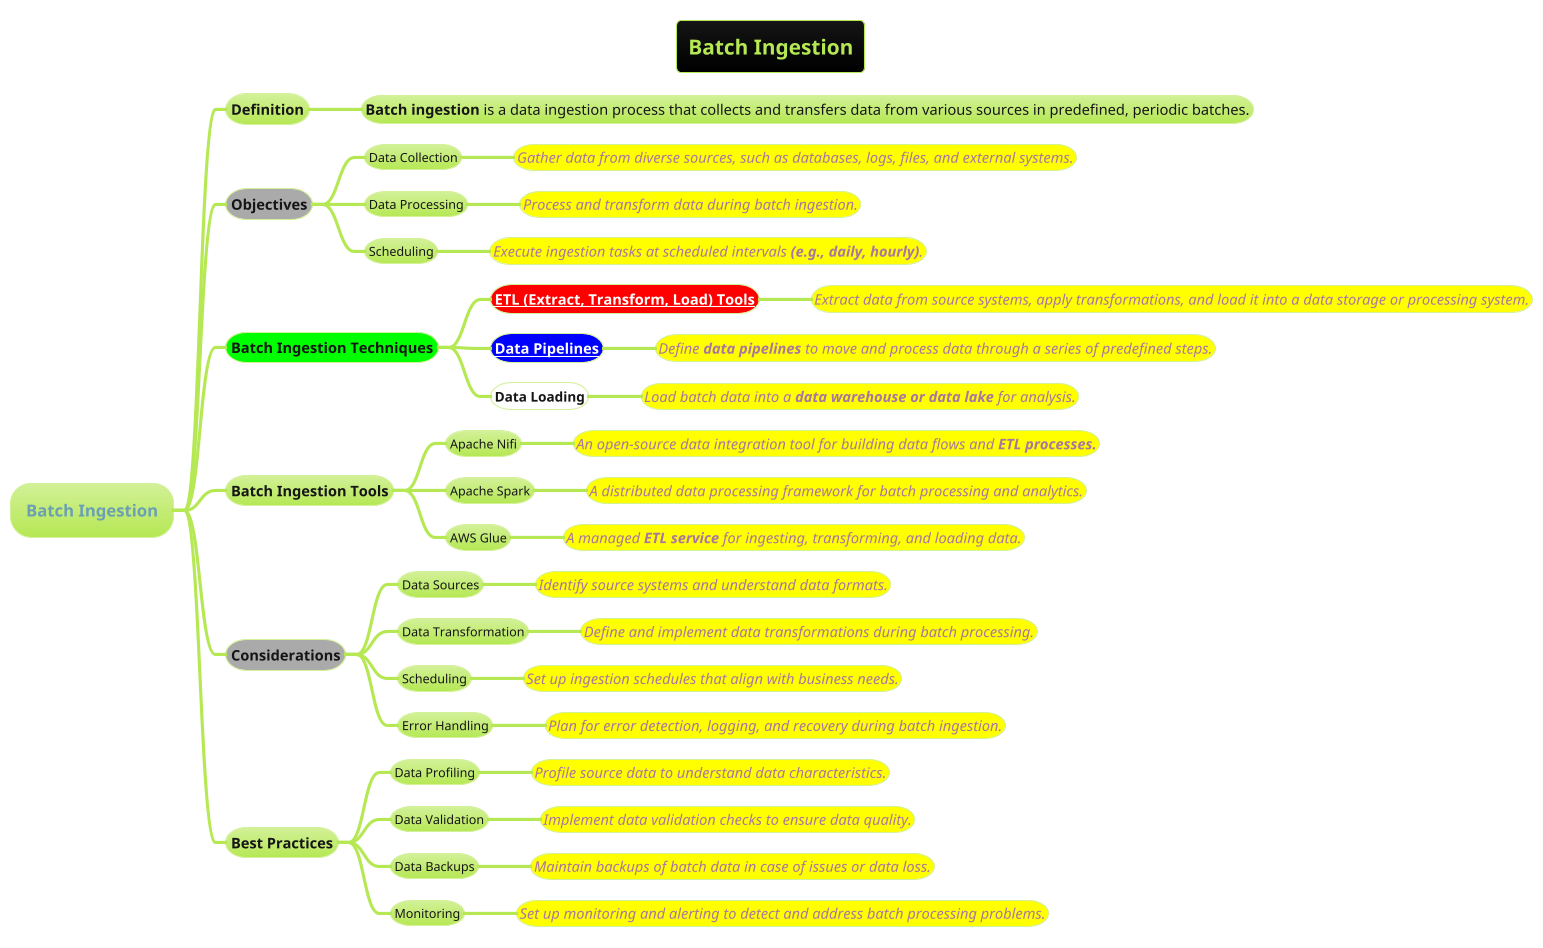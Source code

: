 @startmindmap
title Batch Ingestion
!theme hacker

* Batch Ingestion
** Definition
*** <size:14>**Batch ingestion** is a data ingestion process that collects and transfers data from various sources in predefined, periodic batches.

**[#a] Objectives
*** Data Collection
****[#yellow] ====<size:14>Gather data from diverse sources, such as databases, logs, files, and external systems.
*** Data Processing
****[#yellow] ====<size:14>Process and transform data during batch ingestion.
*** Scheduling
****[#yellow] ====<size:14>Execute ingestion tasks at scheduled intervals **(e.g., daily, hourly)**.

**[#lime] Batch Ingestion Techniques
***[#red] ===**[[../../data-or-database-migration/Data-Migration-Strategies/ETL-(Extract-Transform-Load)-Strategy.puml ETL (Extract, Transform, Load) Tools]]**
****[#yellow] ====<size:14>Extract data from source systems, apply transformations, and load it into a data storage or processing system.
***[#blue] ===**[[data-pipeline.puml Data Pipelines]]**
****[#yellow] ====<size:14>Define **data pipelines** to move and process data through a series of predefined steps.
***[#white] ===Data Loading
****[#yellow] ====<size:14>Load batch data into a **data warehouse or data lake** for analysis.

** Batch Ingestion Tools
*** Apache Nifi
****[#yellow] ====<size:14>An open-source data integration tool for building data flows and **ETL processes.**
*** Apache Spark
****[#yellow] ====<size:14>A distributed data processing framework for batch processing and analytics.
*** AWS Glue
****[#yellow] ====<size:14>A managed **ETL service **for ingesting, transforming, and loading data.

**[#a] Considerations
*** Data Sources
****[#yellow] ====<size:14>Identify source systems and understand data formats.
*** Data Transformation
****[#yellow] ====<size:14>Define and implement data transformations during batch processing.
*** Scheduling
****[#yellow] ====<size:14>Set up ingestion schedules that align with business needs.

*** Error Handling
****[#yellow] ====<size:14>Plan for error detection, logging, and recovery during batch ingestion.

** Best Practices
*** Data Profiling
****[#yellow] ====<size:14>Profile source data to understand data characteristics.
*** Data Validation
****[#yellow] ====<size:14>Implement data validation checks to ensure data quality.
*** Data Backups
****[#yellow] ====<size:14>Maintain backups of batch data in case of issues or data loss.
*** Monitoring
****[#yellow] ====<size:14>Set up monitoring and alerting to detect and address batch processing problems.

@endmindmap
